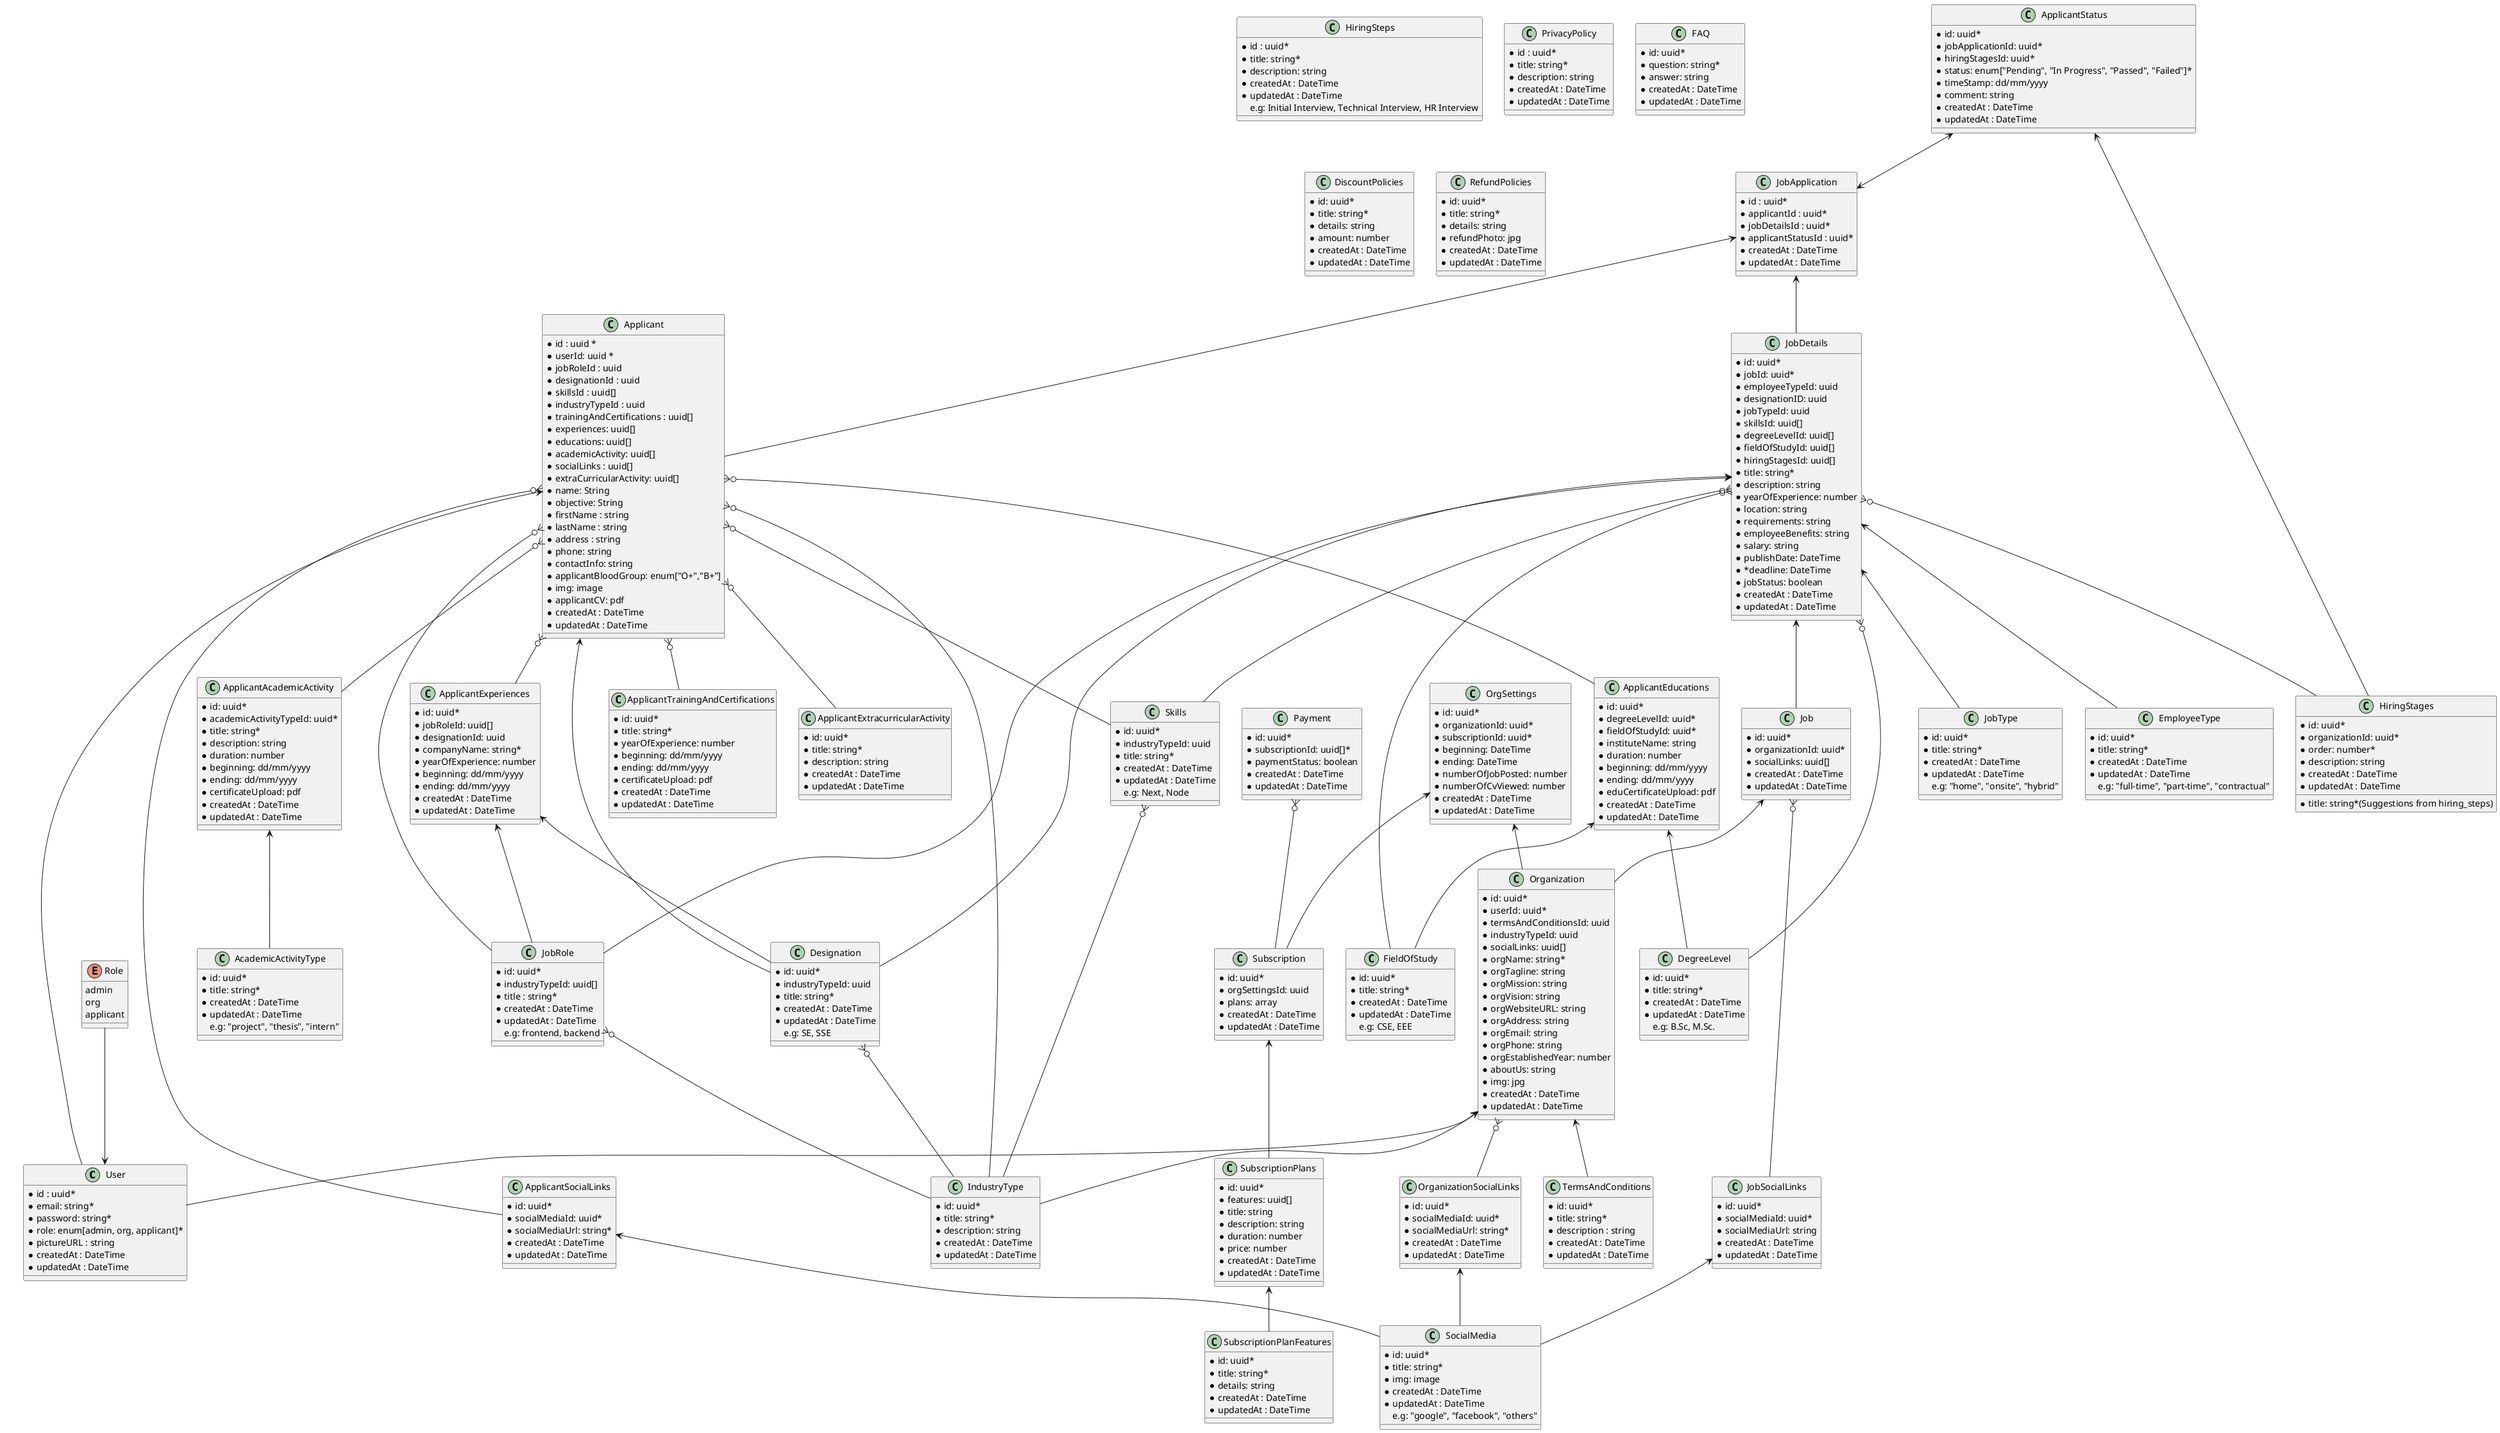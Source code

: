 @startuml

' ============= Admin Setup ===============
class "User" {
  * id : uuid*
  * email: string*
  * password: string*
  * role: enum[admin, org, applicant]*
  * pictureURL : string
  * createdAt : DateTime
  * updatedAt : DateTime
}

enum "Role" {
   admin
   org
   applicant
}

class "IndustryType" {
  * id: uuid*
  * title: string*
  * description: string
  * createdAt : DateTime
  * updatedAt : DateTime
}

class "JobRole" {
  * id: uuid*
  * industryTypeId: uuid[]
  * title : string*
  * createdAt : DateTime
  * updatedAt : DateTime
  e.g: frontend, backend
}

class "Designation" {
  * id: uuid*
  * industryTypeId: uuid
  * title: string*
  * createdAt : DateTime
  * updatedAt : DateTime
  e.g: SE, SSE
}

class "Skills" {
  * id: uuid*
  * industryTypeId: uuid
  * title: string*
  * createdAt : DateTime
  * updatedAt : DateTime
  e.g: Next, Node
}

class "FieldOfStudy" {
  * id: uuid*
  * title: string*
  * createdAt : DateTime
  * updatedAt : DateTime
  e.g: CSE, EEE
}


class "DegreeLevel" {
  * id: uuid*
  * title: string*
  * createdAt : DateTime
  * updatedAt : DateTime
  e.g: B.Sc, M.Sc.
}

class "SocialMedia" {
  * id: uuid*
  * title: string*
  * img: image
  * createdAt : DateTime
  * updatedAt : DateTime
  e.g: "google", "facebook", "others"
}

class "JobType" {
  * id: uuid*
  * title: string*
  * createdAt : DateTime
  * updatedAt : DateTime
  e.g: "home", "onsite", "hybrid"
}

class "EmployeeType" {
  * id: uuid*
  * title: string*
  * createdAt : DateTime
  * updatedAt : DateTime
  e.g: "full-time", "part-time", "contractual"
}

class "AcademicActivityType" {
  * id: uuid*
  * title: string*
  * createdAt : DateTime
  * updatedAt : DateTime  
  e.g: "project", "thesis", "intern"
}

class "HiringSteps" {
  * id : uuid*
  * title: string*
  * description: string
  * createdAt : DateTime
  * updatedAt : DateTime
  e.g: Initial Interview, Technical Interview, HR Interview
}

class "TermsAndConditions" {
  * id: uuid*
  * title: string*
  * description : string
  * createdAt : DateTime
  * updatedAt : DateTime
}

class "PrivacyPolicy" {
  * id : uuid*
  * title: string*
  * description: string
  * createdAt : DateTime
  * updatedAt : DateTime
}

class "FAQ" {
  * id: uuid*  
  * question: string*
  * answer: string
  * createdAt : DateTime
  * updatedAt : DateTime 
}

' ============= Relation for admin setup =================
Role --> User 
' "User has only one Role"
JobRole }o-- IndustryType 
' "Job Role has many Industry Type"
Designation }o-- IndustryType 
' "Designation has many Industry Type"
Skills }o-- IndustryType 
' "Skill has many Industry Type"


' ============ Applicant ==============
class "ApplicantAcademicActivity" {
  * id: uuid*
  * academicActivityTypeId: uuid*
  * title: string*
  * description: string
  * duration: number
  * beginning: dd/mm/yyyy
  * ending: dd/mm/yyyy
  * certificateUpload: pdf
  * createdAt : DateTime
  * updatedAt : DateTime
}

class "ApplicantSocialLinks" {
  * id: uuid*
  * socialMediaId: uuid*
  * socialMediaUrl: string*
  * createdAt : DateTime
  * updatedAt : DateTime
}

class "ApplicantTrainingAndCertifications" {
  * id: uuid*
  * title: string*
  * yearOfExperience: number
  * beginning: dd/mm/yyyy
  * ending: dd/mm/yyyy
  * certificateUpload: pdf
  * createdAt : DateTime
  * updatedAt : DateTime
} 

class "ApplicantEducations" {
  * id: uuid* 
  * degreeLevelId: uuid*
  * fieldOfStudyId: uuid*
  * instituteName: string
  * duration: number
  * beginning: dd/mm/yyyy
  * ending: dd/mm/yyyy
  * eduCertificateUpload: pdf
  * createdAt : DateTime
  * updatedAt : DateTime
}

class "ApplicantExperiences" {
  * id: uuid*
  * jobRoleId: uuid[]
  * designationId: uuid
  * companyName: string*
  * yearOfExperience: number
  * beginning: dd/mm/yyyy
  * ending: dd/mm/yyyy
  * createdAt : DateTime
  * updatedAt : DateTime
}

class "ApplicantExtracurricularActivity" {
  * id: uuid*
  * title: string*
  * description: string
  * createdAt : DateTime
  * updatedAt : DateTime
}

class "Applicant" {
  * id : uuid *
  * userId: uuid *
  * jobRoleId : uuid
  * designationId : uuid
  * skillsId : uuid[]
  * industryTypeId : uuid
  * trainingAndCertifications : uuid[]
  * experiences: uuid[]
  * educations: uuid[]
  * academicActivity: uuid[]
  * socialLinks : uuid[]
  * extraCurricularActivity: uuid[]
  * name: String
  * objective: String
  * firstName : string
  * lastName : string
  * address : string
  * phone: string
  * contactInfo: string
  * applicantBloodGroup: enum["O+","B+"]
  * img: image
  * applicantCV: pdf
  * createdAt : DateTime
  * updatedAt : DateTime
}

class "JobApplication" {
  * id : uuid*
  * applicantId : uuid*
  * jobDetailsId : uuid*
  * applicantStatusId : uuid*
  * createdAt : DateTime
  * updatedAt : DateTime
}

' relation applicant
ApplicantAcademicActivity <-- AcademicActivityType 
' "Applicant Academic Activity has one Academic Activity Type"
ApplicantSocialLinks <-- SocialMedia 
' "Applicant Social Link has one Social Media"
ApplicantEducations <-- DegreeLevel 
' "Applicant Educations has one Degree Level"
ApplicantEducations <-- FieldOfStudy 
' "Applicant Educations has one Field Of Study"
ApplicantExperiences <-- JobRole 
' "Applicant Experiences has many Job Roles"
ApplicantExperiences <-- Designation 
' "Applicant Experiences has one Designation"
Applicant <-- User 
' "Applicant has one User"
Applicant }o-- JobRole 
' "Applicant has many Job Roles"
Applicant <-- Designation 
' "Applicant has one Designation"
Applicant }o-- Skills 
' "Applicant has many Skills"
Applicant }o-- IndustryType 
' "Applicant has many Industry Type"
Applicant }o-- ApplicantTrainingAndCertifications 
' "Applicant has many Training And Certifications"
Applicant }o-- ApplicantExperiences 
' "Applicant has many Experiences."
Applicant }o-- ApplicantEducations 
' "Applicant has many Educations"
Applicant }o-- ApplicantAcademicActivity 
' "Applicant has many Academic Activities"
Applicant }o-- ApplicantSocialLinks 
' "Applicant has many Social Media Links"
Applicant }o-- ApplicantExtracurricularActivity 
' "Applicant has many Extracurricular Activities"
JobApplication <-- JobDetails 
' "Job application has one Job Details"
JobApplication <-- Applicant 
' "Job Application has one Applicant"

' Organization
class "OrganizationSocialLinks" {
  * id: uuid*
  * socialMediaId: uuid*
  * socialMediaUrl: string*
  * createdAt : DateTime
  * updatedAt : DateTime
}

class "Organization" {
  * id: uuid*
  * userId: uuid*
  * termsAndConditionsId: uuid
  * industryTypeId: uuid
  * socialLinks: uuid[]
  * orgName: string*
  * orgTagline: string
  * orgMission: string
  * orgVision: string
  * orgWebsiteURL: string
  * orgAddress: string
  * orgEmail: string
  * orgPhone: string
  * orgEstablishedYear: number
  * aboutUs: string
  * img: jpg
  * createdAt : DateTime
  * updatedAt : DateTime
}

class "OrgSettings" {
  * id: uuid*
  * organizationId: uuid*
  * subscriptionId: uuid*
  * beginning: DateTime
  * ending: DateTime
  * numberOfJobPosted: number
  * numberOfCvViewed: number
  * createdAt : DateTime
  * updatedAt : DateTime
}

' ============= relation organization ==============
OrganizationSocialLinks <-- SocialMedia 
' "Organization Social Link has one Social Media"
Organization <-- User 
' "Organization has one User"
Organization <-- TermsAndConditions 
' "Organization has one Terms And Conditions"
Organization <-- IndustryType 
' "Organization has one Industry Type"
Organization }o-- OrganizationSocialLinks 
' "Organization has many social Links"
OrgSettings <-- Organization 
' "Organization Settings has one Organization"
OrgSettings <-- Subscription
' "Organization Settings has one Subscription"

' ========= relations with job =============
class "Job" {
  * id: uuid*
  * organizationId: uuid*
  * socialLinks: uuid[]
  * createdAt : DateTime
  * updatedAt : DateTime
}

class "JobDetails" {
  * id: uuid*
  * jobId: uuid*
  * employeeTypeId: uuid
  * designationID: uuid
  * jobTypeId: uuid
  * skillsId: uuid[]
  * degreeLevelId: uuid[]
  * fieldOfStudyId: uuid[]
  * hiringStagesId: uuid[]
  * title: string*
  * description: string
  * yearOfExperience: number
  * location: string
  * requirements: string
  * employeeBenefits: string
  * salary: string
  * publishDate: DateTime
  * *deadline: DateTime
  * jobStatus: boolean
  * createdAt : DateTime
  * updatedAt : DateTime
}

class "JobSocialLinks" {
  * id: uuid*
  * socialMediaId: uuid*
  * socialMediaUrl: string
  * createdAt : DateTime
  * updatedAt : DateTime
}

class "ApplicantStatus" {
  * id: uuid*
  * jobApplicationId: uuid*
  * hiringStagesId: uuid*
  * status: enum["Pending", "In Progress", "Passed", "Failed"]*
  * timeStamp: dd/mm/yyyy
  * comment: string
  * createdAt : DateTime
  * updatedAt : DateTime
}

class "HiringStages" {
  * id: uuid*
  * organizationId: uuid*
  * title: string*(Suggestions from hiring_steps)
  * order: number*
  * description: string
  * createdAt : DateTime
  * updatedAt : DateTime
}

' =========== Relation Job ===============
Job <-- Organization 
' "Job has one Organization"
Job }o-- JobSocialLinks 
' "Job has many Social Links"
JobSocialLinks <-- SocialMedia 
' "Job Social Link has one Social Media"
ApplicantStatus <--> JobApplication 
' "Applicant Status History has one Job Application and vice versa"
ApplicantStatus <-- HiringStages
' "Applicant Status History has one Hiring Stage"
JobDetails <-- Job 
' "Job Details has one Job"
JobDetails <-- EmployeeType 
' "Job details has one Employee Type"
JobDetails <-- JobRole 
' "Job Details has one Job Role"
JobDetails <-- Designation 
' "Job details has one designation"
JobDetails <-- JobType 
' "Job details has one Job Type"
JobDetails }o-- Skills 
' "Job Details has many Skills"
JobDetails }o-- DegreeLevel
' "Job Details has many Degree Levels"
JobDetails }o-- FieldOfStudy
' "Job details has many Field Of Study"
JobDetails }o-- HiringStages
' "Job Details has many Hiring Stages"

' ================ Subscription =============
class "Subscription" {
  * id: uuid*
  * orgSettingsId: uuid
  * plans: array
  * createdAt : DateTime
  * updatedAt : DateTime 
}

class "SubscriptionPlans" {
  * id: uuid*
  * features: uuid[]
  * title: string
  * description: string
  * duration: number
  * price: number
  * createdAt : DateTime
  * updatedAt : DateTime 
}

class "SubscriptionPlanFeatures" {
  * id: uuid*
  * title: string*
  * details: string
  * createdAt : DateTime
  * updatedAt : DateTime
}

class "Payment" {
  * id: uuid*
  * subscriptionId: uuid[]*
  * paymentStatus: boolean
  * createdAt : DateTime
  * updatedAt : DateTime
}

class "DiscountPolicies" {
  * id: uuid*
  * title: string*
  * details: string
  * amount: number
  * createdAt : DateTime
  * updatedAt : DateTime
}

class "RefundPolicies"{
  * id: uuid*
  * title: string*
  * details: string
  * refundPhoto: jpg
  * createdAt : DateTime
  * updatedAt : DateTime
}

' =========== Relation Subscription ===============
Subscription <-- SubscriptionPlans 
' "Subscription has one Subscription Plan"
SubscriptionPlans <-- SubscriptionPlanFeatures 
' "Subscription Plan has many Subscription Plan Features"
Payment }o-- Subscription 
' "Payment has many Subscriptions"


@enduml